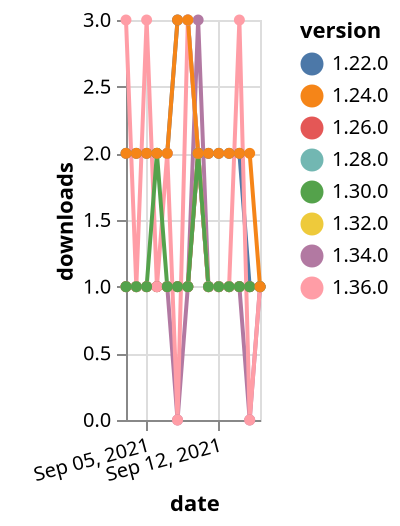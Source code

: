 {"$schema": "https://vega.github.io/schema/vega-lite/v5.json", "description": "A simple bar chart with embedded data.", "data": {"values": [{"date": "2021-09-03", "total": 362, "delta": 1, "version": "1.34.0"}, {"date": "2021-09-04", "total": 363, "delta": 1, "version": "1.34.0"}, {"date": "2021-09-05", "total": 364, "delta": 1, "version": "1.34.0"}, {"date": "2021-09-06", "total": 365, "delta": 1, "version": "1.34.0"}, {"date": "2021-09-07", "total": 366, "delta": 1, "version": "1.34.0"}, {"date": "2021-09-08", "total": 366, "delta": 0, "version": "1.34.0"}, {"date": "2021-09-09", "total": 367, "delta": 1, "version": "1.34.0"}, {"date": "2021-09-10", "total": 370, "delta": 3, "version": "1.34.0"}, {"date": "2021-09-11", "total": 371, "delta": 1, "version": "1.34.0"}, {"date": "2021-09-12", "total": 372, "delta": 1, "version": "1.34.0"}, {"date": "2021-09-13", "total": 373, "delta": 1, "version": "1.34.0"}, {"date": "2021-09-14", "total": 374, "delta": 1, "version": "1.34.0"}, {"date": "2021-09-15", "total": 374, "delta": 0, "version": "1.34.0"}, {"date": "2021-09-16", "total": 375, "delta": 1, "version": "1.34.0"}, {"date": "2021-09-03", "total": 187, "delta": 1, "version": "1.32.0"}, {"date": "2021-09-04", "total": 188, "delta": 1, "version": "1.32.0"}, {"date": "2021-09-05", "total": 189, "delta": 1, "version": "1.32.0"}, {"date": "2021-09-06", "total": 190, "delta": 1, "version": "1.32.0"}, {"date": "2021-09-07", "total": 191, "delta": 1, "version": "1.32.0"}, {"date": "2021-09-08", "total": 192, "delta": 1, "version": "1.32.0"}, {"date": "2021-09-09", "total": 193, "delta": 1, "version": "1.32.0"}, {"date": "2021-09-10", "total": 195, "delta": 2, "version": "1.32.0"}, {"date": "2021-09-11", "total": 196, "delta": 1, "version": "1.32.0"}, {"date": "2021-09-12", "total": 197, "delta": 1, "version": "1.32.0"}, {"date": "2021-09-13", "total": 198, "delta": 1, "version": "1.32.0"}, {"date": "2021-09-14", "total": 199, "delta": 1, "version": "1.32.0"}, {"date": "2021-09-15", "total": 200, "delta": 1, "version": "1.32.0"}, {"date": "2021-09-16", "total": 201, "delta": 1, "version": "1.32.0"}, {"date": "2021-09-03", "total": 2297, "delta": 2, "version": "1.22.0"}, {"date": "2021-09-04", "total": 2299, "delta": 2, "version": "1.22.0"}, {"date": "2021-09-05", "total": 2301, "delta": 2, "version": "1.22.0"}, {"date": "2021-09-06", "total": 2303, "delta": 2, "version": "1.22.0"}, {"date": "2021-09-07", "total": 2305, "delta": 2, "version": "1.22.0"}, {"date": "2021-09-08", "total": 2308, "delta": 3, "version": "1.22.0"}, {"date": "2021-09-09", "total": 2311, "delta": 3, "version": "1.22.0"}, {"date": "2021-09-10", "total": 2313, "delta": 2, "version": "1.22.0"}, {"date": "2021-09-11", "total": 2315, "delta": 2, "version": "1.22.0"}, {"date": "2021-09-12", "total": 2317, "delta": 2, "version": "1.22.0"}, {"date": "2021-09-13", "total": 2319, "delta": 2, "version": "1.22.0"}, {"date": "2021-09-14", "total": 2321, "delta": 2, "version": "1.22.0"}, {"date": "2021-09-15", "total": 2322, "delta": 1, "version": "1.22.0"}, {"date": "2021-09-16", "total": 2323, "delta": 1, "version": "1.22.0"}, {"date": "2021-09-03", "total": 246, "delta": 1, "version": "1.28.0"}, {"date": "2021-09-04", "total": 247, "delta": 1, "version": "1.28.0"}, {"date": "2021-09-05", "total": 248, "delta": 1, "version": "1.28.0"}, {"date": "2021-09-06", "total": 249, "delta": 1, "version": "1.28.0"}, {"date": "2021-09-07", "total": 250, "delta": 1, "version": "1.28.0"}, {"date": "2021-09-08", "total": 251, "delta": 1, "version": "1.28.0"}, {"date": "2021-09-09", "total": 252, "delta": 1, "version": "1.28.0"}, {"date": "2021-09-10", "total": 254, "delta": 2, "version": "1.28.0"}, {"date": "2021-09-11", "total": 255, "delta": 1, "version": "1.28.0"}, {"date": "2021-09-12", "total": 256, "delta": 1, "version": "1.28.0"}, {"date": "2021-09-13", "total": 257, "delta": 1, "version": "1.28.0"}, {"date": "2021-09-14", "total": 258, "delta": 1, "version": "1.28.0"}, {"date": "2021-09-15", "total": 259, "delta": 1, "version": "1.28.0"}, {"date": "2021-09-16", "total": 260, "delta": 1, "version": "1.28.0"}, {"date": "2021-09-03", "total": 335, "delta": 1, "version": "1.26.0"}, {"date": "2021-09-04", "total": 336, "delta": 1, "version": "1.26.0"}, {"date": "2021-09-05", "total": 337, "delta": 1, "version": "1.26.0"}, {"date": "2021-09-06", "total": 338, "delta": 1, "version": "1.26.0"}, {"date": "2021-09-07", "total": 339, "delta": 1, "version": "1.26.0"}, {"date": "2021-09-08", "total": 340, "delta": 1, "version": "1.26.0"}, {"date": "2021-09-09", "total": 341, "delta": 1, "version": "1.26.0"}, {"date": "2021-09-10", "total": 343, "delta": 2, "version": "1.26.0"}, {"date": "2021-09-11", "total": 344, "delta": 1, "version": "1.26.0"}, {"date": "2021-09-12", "total": 345, "delta": 1, "version": "1.26.0"}, {"date": "2021-09-13", "total": 346, "delta": 1, "version": "1.26.0"}, {"date": "2021-09-14", "total": 347, "delta": 1, "version": "1.26.0"}, {"date": "2021-09-15", "total": 348, "delta": 1, "version": "1.26.0"}, {"date": "2021-09-16", "total": 349, "delta": 1, "version": "1.26.0"}, {"date": "2021-09-03", "total": 140, "delta": 3, "version": "1.36.0"}, {"date": "2021-09-04", "total": 141, "delta": 1, "version": "1.36.0"}, {"date": "2021-09-05", "total": 144, "delta": 3, "version": "1.36.0"}, {"date": "2021-09-06", "total": 145, "delta": 1, "version": "1.36.0"}, {"date": "2021-09-07", "total": 147, "delta": 2, "version": "1.36.0"}, {"date": "2021-09-08", "total": 147, "delta": 0, "version": "1.36.0"}, {"date": "2021-09-09", "total": 150, "delta": 3, "version": "1.36.0"}, {"date": "2021-09-10", "total": 152, "delta": 2, "version": "1.36.0"}, {"date": "2021-09-11", "total": 153, "delta": 1, "version": "1.36.0"}, {"date": "2021-09-12", "total": 154, "delta": 1, "version": "1.36.0"}, {"date": "2021-09-13", "total": 155, "delta": 1, "version": "1.36.0"}, {"date": "2021-09-14", "total": 158, "delta": 3, "version": "1.36.0"}, {"date": "2021-09-15", "total": 158, "delta": 0, "version": "1.36.0"}, {"date": "2021-09-16", "total": 159, "delta": 1, "version": "1.36.0"}, {"date": "2021-09-03", "total": 407, "delta": 1, "version": "1.30.0"}, {"date": "2021-09-04", "total": 408, "delta": 1, "version": "1.30.0"}, {"date": "2021-09-05", "total": 409, "delta": 1, "version": "1.30.0"}, {"date": "2021-09-06", "total": 411, "delta": 2, "version": "1.30.0"}, {"date": "2021-09-07", "total": 412, "delta": 1, "version": "1.30.0"}, {"date": "2021-09-08", "total": 413, "delta": 1, "version": "1.30.0"}, {"date": "2021-09-09", "total": 414, "delta": 1, "version": "1.30.0"}, {"date": "2021-09-10", "total": 416, "delta": 2, "version": "1.30.0"}, {"date": "2021-09-11", "total": 417, "delta": 1, "version": "1.30.0"}, {"date": "2021-09-12", "total": 418, "delta": 1, "version": "1.30.0"}, {"date": "2021-09-13", "total": 419, "delta": 1, "version": "1.30.0"}, {"date": "2021-09-14", "total": 420, "delta": 1, "version": "1.30.0"}, {"date": "2021-09-15", "total": 421, "delta": 1, "version": "1.30.0"}, {"date": "2021-09-16", "total": 422, "delta": 1, "version": "1.30.0"}, {"date": "2021-09-03", "total": 2245, "delta": 2, "version": "1.24.0"}, {"date": "2021-09-04", "total": 2247, "delta": 2, "version": "1.24.0"}, {"date": "2021-09-05", "total": 2249, "delta": 2, "version": "1.24.0"}, {"date": "2021-09-06", "total": 2251, "delta": 2, "version": "1.24.0"}, {"date": "2021-09-07", "total": 2253, "delta": 2, "version": "1.24.0"}, {"date": "2021-09-08", "total": 2256, "delta": 3, "version": "1.24.0"}, {"date": "2021-09-09", "total": 2259, "delta": 3, "version": "1.24.0"}, {"date": "2021-09-10", "total": 2261, "delta": 2, "version": "1.24.0"}, {"date": "2021-09-11", "total": 2263, "delta": 2, "version": "1.24.0"}, {"date": "2021-09-12", "total": 2265, "delta": 2, "version": "1.24.0"}, {"date": "2021-09-13", "total": 2267, "delta": 2, "version": "1.24.0"}, {"date": "2021-09-14", "total": 2269, "delta": 2, "version": "1.24.0"}, {"date": "2021-09-15", "total": 2271, "delta": 2, "version": "1.24.0"}, {"date": "2021-09-16", "total": 2272, "delta": 1, "version": "1.24.0"}]}, "width": "container", "mark": {"type": "line", "point": {"filled": true}}, "encoding": {"x": {"field": "date", "type": "temporal", "timeUnit": "yearmonthdate", "title": "date", "axis": {"labelAngle": -15}}, "y": {"field": "delta", "type": "quantitative", "title": "downloads"}, "color": {"field": "version", "type": "nominal"}, "tooltip": {"field": "delta"}}}